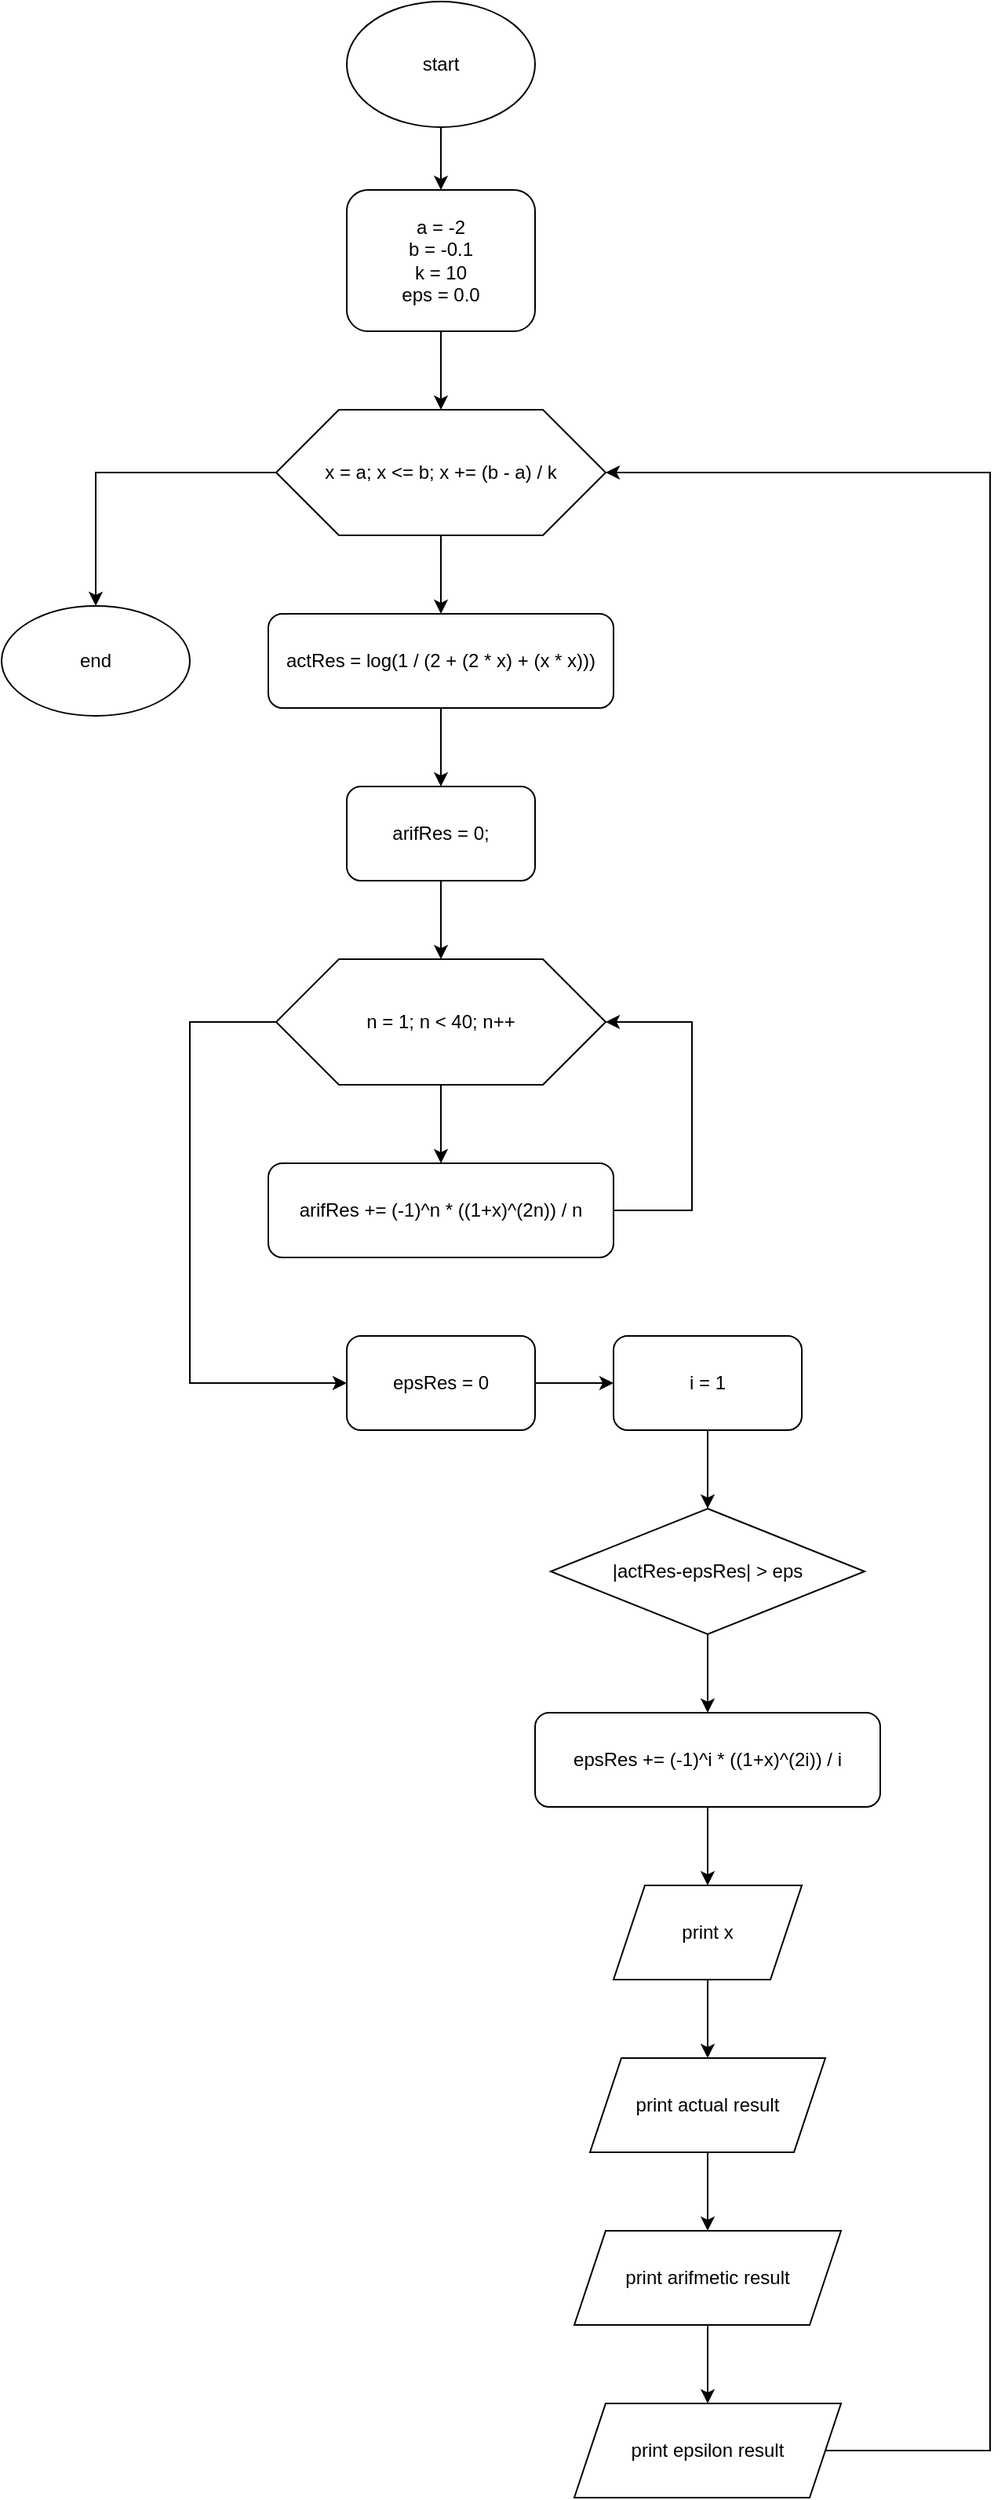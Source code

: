 <mxfile version="24.8.4">
  <diagram name="Page-1" id="6ZL5nYawTV1ZcEj9YXQn">
    <mxGraphModel dx="628" dy="741" grid="1" gridSize="10" guides="1" tooltips="1" connect="1" arrows="1" fold="1" page="1" pageScale="1" pageWidth="850" pageHeight="1100" math="0" shadow="0">
      <root>
        <mxCell id="0" />
        <mxCell id="1" parent="0" />
        <mxCell id="0MddoHVErleE_BSECKgU-5" style="edgeStyle=orthogonalEdgeStyle;rounded=0;orthogonalLoop=1;jettySize=auto;html=1;entryX=0.5;entryY=0;entryDx=0;entryDy=0;" edge="1" parent="1" source="0MddoHVErleE_BSECKgU-1" target="0MddoHVErleE_BSECKgU-2">
          <mxGeometry relative="1" as="geometry" />
        </mxCell>
        <mxCell id="0MddoHVErleE_BSECKgU-1" value="start" style="ellipse;whiteSpace=wrap;html=1;" vertex="1" parent="1">
          <mxGeometry x="260" y="40" width="120" height="80" as="geometry" />
        </mxCell>
        <mxCell id="0MddoHVErleE_BSECKgU-20" style="edgeStyle=orthogonalEdgeStyle;rounded=0;orthogonalLoop=1;jettySize=auto;html=1;entryX=0.5;entryY=0;entryDx=0;entryDy=0;" edge="1" parent="1" source="0MddoHVErleE_BSECKgU-2" target="0MddoHVErleE_BSECKgU-18">
          <mxGeometry relative="1" as="geometry" />
        </mxCell>
        <mxCell id="0MddoHVErleE_BSECKgU-2" value="&lt;div&gt;a = -2&lt;/div&gt;&lt;div&gt;b = -0.1&lt;/div&gt;&lt;div&gt;k = 10&lt;/div&gt;eps = 0.0" style="rounded=1;whiteSpace=wrap;html=1;" vertex="1" parent="1">
          <mxGeometry x="260" y="160" width="120" height="90" as="geometry" />
        </mxCell>
        <mxCell id="0MddoHVErleE_BSECKgU-22" style="edgeStyle=orthogonalEdgeStyle;rounded=0;orthogonalLoop=1;jettySize=auto;html=1;" edge="1" parent="1" source="0MddoHVErleE_BSECKgU-18" target="0MddoHVErleE_BSECKgU-21">
          <mxGeometry relative="1" as="geometry" />
        </mxCell>
        <mxCell id="0MddoHVErleE_BSECKgU-51" style="edgeStyle=orthogonalEdgeStyle;rounded=0;orthogonalLoop=1;jettySize=auto;html=1;exitX=0;exitY=0.5;exitDx=0;exitDy=0;" edge="1" parent="1" source="0MddoHVErleE_BSECKgU-18" target="0MddoHVErleE_BSECKgU-47">
          <mxGeometry relative="1" as="geometry" />
        </mxCell>
        <mxCell id="0MddoHVErleE_BSECKgU-18" value="x = a; x &amp;lt;= b; x += (b - a) / k" style="shape=hexagon;perimeter=hexagonPerimeter2;whiteSpace=wrap;html=1;fixedSize=1;size=40;" vertex="1" parent="1">
          <mxGeometry x="215" y="300" width="210" height="80" as="geometry" />
        </mxCell>
        <mxCell id="0MddoHVErleE_BSECKgU-24" style="edgeStyle=orthogonalEdgeStyle;rounded=0;orthogonalLoop=1;jettySize=auto;html=1;entryX=0.5;entryY=0;entryDx=0;entryDy=0;" edge="1" parent="1" source="0MddoHVErleE_BSECKgU-21" target="0MddoHVErleE_BSECKgU-23">
          <mxGeometry relative="1" as="geometry" />
        </mxCell>
        <mxCell id="0MddoHVErleE_BSECKgU-21" value="actRes = log(1 / (2 + (2 * x) + (x * x)))" style="rounded=1;whiteSpace=wrap;html=1;" vertex="1" parent="1">
          <mxGeometry x="210" y="430" width="220" height="60" as="geometry" />
        </mxCell>
        <mxCell id="0MddoHVErleE_BSECKgU-26" style="edgeStyle=orthogonalEdgeStyle;rounded=0;orthogonalLoop=1;jettySize=auto;html=1;entryX=0.5;entryY=0;entryDx=0;entryDy=0;" edge="1" parent="1" source="0MddoHVErleE_BSECKgU-23" target="0MddoHVErleE_BSECKgU-25">
          <mxGeometry relative="1" as="geometry" />
        </mxCell>
        <mxCell id="0MddoHVErleE_BSECKgU-23" value="arifRes = 0;" style="rounded=1;whiteSpace=wrap;html=1;" vertex="1" parent="1">
          <mxGeometry x="260" y="540" width="120" height="60" as="geometry" />
        </mxCell>
        <mxCell id="0MddoHVErleE_BSECKgU-28" style="edgeStyle=orthogonalEdgeStyle;rounded=0;orthogonalLoop=1;jettySize=auto;html=1;entryX=0.5;entryY=0;entryDx=0;entryDy=0;" edge="1" parent="1" source="0MddoHVErleE_BSECKgU-25" target="0MddoHVErleE_BSECKgU-27">
          <mxGeometry relative="1" as="geometry" />
        </mxCell>
        <mxCell id="0MddoHVErleE_BSECKgU-31" style="edgeStyle=orthogonalEdgeStyle;rounded=0;orthogonalLoop=1;jettySize=auto;html=1;exitX=0;exitY=0.5;exitDx=0;exitDy=0;entryX=0;entryY=0.5;entryDx=0;entryDy=0;" edge="1" parent="1" source="0MddoHVErleE_BSECKgU-25" target="0MddoHVErleE_BSECKgU-30">
          <mxGeometry relative="1" as="geometry">
            <Array as="points">
              <mxPoint x="160" y="690" />
              <mxPoint x="160" y="920" />
            </Array>
          </mxGeometry>
        </mxCell>
        <mxCell id="0MddoHVErleE_BSECKgU-25" value="n = 1; n &amp;lt; 40; n++" style="shape=hexagon;perimeter=hexagonPerimeter2;whiteSpace=wrap;html=1;fixedSize=1;size=40;" vertex="1" parent="1">
          <mxGeometry x="215" y="650" width="210" height="80" as="geometry" />
        </mxCell>
        <mxCell id="0MddoHVErleE_BSECKgU-29" style="edgeStyle=orthogonalEdgeStyle;rounded=0;orthogonalLoop=1;jettySize=auto;html=1;entryX=1;entryY=0.5;entryDx=0;entryDy=0;" edge="1" parent="1" source="0MddoHVErleE_BSECKgU-27" target="0MddoHVErleE_BSECKgU-25">
          <mxGeometry relative="1" as="geometry">
            <Array as="points">
              <mxPoint x="480" y="810" />
              <mxPoint x="480" y="690" />
            </Array>
          </mxGeometry>
        </mxCell>
        <mxCell id="0MddoHVErleE_BSECKgU-27" value="arifRes += (-1)^n * ((1+x)^(2n)) / n" style="rounded=1;whiteSpace=wrap;html=1;" vertex="1" parent="1">
          <mxGeometry x="210" y="780" width="220" height="60" as="geometry" />
        </mxCell>
        <mxCell id="0MddoHVErleE_BSECKgU-33" style="edgeStyle=orthogonalEdgeStyle;rounded=0;orthogonalLoop=1;jettySize=auto;html=1;exitX=1;exitY=0.5;exitDx=0;exitDy=0;entryX=0;entryY=0.5;entryDx=0;entryDy=0;" edge="1" parent="1" source="0MddoHVErleE_BSECKgU-30" target="0MddoHVErleE_BSECKgU-32">
          <mxGeometry relative="1" as="geometry" />
        </mxCell>
        <mxCell id="0MddoHVErleE_BSECKgU-30" value="epsRes = 0" style="rounded=1;whiteSpace=wrap;html=1;" vertex="1" parent="1">
          <mxGeometry x="260" y="890" width="120" height="60" as="geometry" />
        </mxCell>
        <mxCell id="0MddoHVErleE_BSECKgU-35" style="edgeStyle=orthogonalEdgeStyle;rounded=0;orthogonalLoop=1;jettySize=auto;html=1;entryX=0.5;entryY=0;entryDx=0;entryDy=0;" edge="1" parent="1" source="0MddoHVErleE_BSECKgU-32" target="0MddoHVErleE_BSECKgU-34">
          <mxGeometry relative="1" as="geometry" />
        </mxCell>
        <mxCell id="0MddoHVErleE_BSECKgU-32" value="i = 1" style="rounded=1;whiteSpace=wrap;html=1;" vertex="1" parent="1">
          <mxGeometry x="430" y="890" width="120" height="60" as="geometry" />
        </mxCell>
        <mxCell id="0MddoHVErleE_BSECKgU-38" style="edgeStyle=orthogonalEdgeStyle;rounded=0;orthogonalLoop=1;jettySize=auto;html=1;entryX=0.5;entryY=0;entryDx=0;entryDy=0;" edge="1" parent="1" source="0MddoHVErleE_BSECKgU-34" target="0MddoHVErleE_BSECKgU-37">
          <mxGeometry relative="1" as="geometry" />
        </mxCell>
        <mxCell id="0MddoHVErleE_BSECKgU-34" value="|actRes-epsRes| &amp;gt; eps" style="rhombus;whiteSpace=wrap;html=1;" vertex="1" parent="1">
          <mxGeometry x="390" y="1000" width="200" height="80" as="geometry" />
        </mxCell>
        <mxCell id="0MddoHVErleE_BSECKgU-43" style="edgeStyle=orthogonalEdgeStyle;rounded=0;orthogonalLoop=1;jettySize=auto;html=1;entryX=0.5;entryY=0;entryDx=0;entryDy=0;" edge="1" parent="1" source="0MddoHVErleE_BSECKgU-37" target="0MddoHVErleE_BSECKgU-39">
          <mxGeometry relative="1" as="geometry" />
        </mxCell>
        <mxCell id="0MddoHVErleE_BSECKgU-37" value="epsRes += (-1)^i * ((1+x)^(2i)) / i" style="rounded=1;whiteSpace=wrap;html=1;" vertex="1" parent="1">
          <mxGeometry x="380" y="1130" width="220" height="60" as="geometry" />
        </mxCell>
        <mxCell id="0MddoHVErleE_BSECKgU-44" style="edgeStyle=orthogonalEdgeStyle;rounded=0;orthogonalLoop=1;jettySize=auto;html=1;entryX=0.5;entryY=0;entryDx=0;entryDy=0;" edge="1" parent="1" source="0MddoHVErleE_BSECKgU-39" target="0MddoHVErleE_BSECKgU-40">
          <mxGeometry relative="1" as="geometry" />
        </mxCell>
        <mxCell id="0MddoHVErleE_BSECKgU-39" value="print x" style="shape=parallelogram;perimeter=parallelogramPerimeter;whiteSpace=wrap;html=1;fixedSize=1;" vertex="1" parent="1">
          <mxGeometry x="430" y="1240" width="120" height="60" as="geometry" />
        </mxCell>
        <mxCell id="0MddoHVErleE_BSECKgU-45" style="edgeStyle=orthogonalEdgeStyle;rounded=0;orthogonalLoop=1;jettySize=auto;html=1;entryX=0.5;entryY=0;entryDx=0;entryDy=0;" edge="1" parent="1" source="0MddoHVErleE_BSECKgU-40" target="0MddoHVErleE_BSECKgU-41">
          <mxGeometry relative="1" as="geometry" />
        </mxCell>
        <mxCell id="0MddoHVErleE_BSECKgU-40" value="print actual result" style="shape=parallelogram;perimeter=parallelogramPerimeter;whiteSpace=wrap;html=1;fixedSize=1;" vertex="1" parent="1">
          <mxGeometry x="415" y="1350" width="150" height="60" as="geometry" />
        </mxCell>
        <mxCell id="0MddoHVErleE_BSECKgU-46" style="edgeStyle=orthogonalEdgeStyle;rounded=0;orthogonalLoop=1;jettySize=auto;html=1;exitX=0.5;exitY=1;exitDx=0;exitDy=0;entryX=0.5;entryY=0;entryDx=0;entryDy=0;" edge="1" parent="1" source="0MddoHVErleE_BSECKgU-41" target="0MddoHVErleE_BSECKgU-42">
          <mxGeometry relative="1" as="geometry" />
        </mxCell>
        <mxCell id="0MddoHVErleE_BSECKgU-41" value="print arifmetic result" style="shape=parallelogram;perimeter=parallelogramPerimeter;whiteSpace=wrap;html=1;fixedSize=1;" vertex="1" parent="1">
          <mxGeometry x="405" y="1460" width="170" height="60" as="geometry" />
        </mxCell>
        <mxCell id="0MddoHVErleE_BSECKgU-49" style="edgeStyle=orthogonalEdgeStyle;rounded=0;orthogonalLoop=1;jettySize=auto;html=1;exitX=1;exitY=0.5;exitDx=0;exitDy=0;entryX=1;entryY=0.5;entryDx=0;entryDy=0;" edge="1" parent="1" source="0MddoHVErleE_BSECKgU-42" target="0MddoHVErleE_BSECKgU-18">
          <mxGeometry relative="1" as="geometry">
            <mxPoint x="630" y="650" as="targetPoint" />
            <Array as="points">
              <mxPoint x="670" y="1600" />
              <mxPoint x="670" y="340" />
            </Array>
          </mxGeometry>
        </mxCell>
        <mxCell id="0MddoHVErleE_BSECKgU-42" value="print epsilon result" style="shape=parallelogram;perimeter=parallelogramPerimeter;whiteSpace=wrap;html=1;fixedSize=1;" vertex="1" parent="1">
          <mxGeometry x="405" y="1570" width="170" height="60" as="geometry" />
        </mxCell>
        <mxCell id="0MddoHVErleE_BSECKgU-47" value="end" style="ellipse;whiteSpace=wrap;html=1;" vertex="1" parent="1">
          <mxGeometry x="40" y="425" width="120" height="70" as="geometry" />
        </mxCell>
      </root>
    </mxGraphModel>
  </diagram>
</mxfile>
